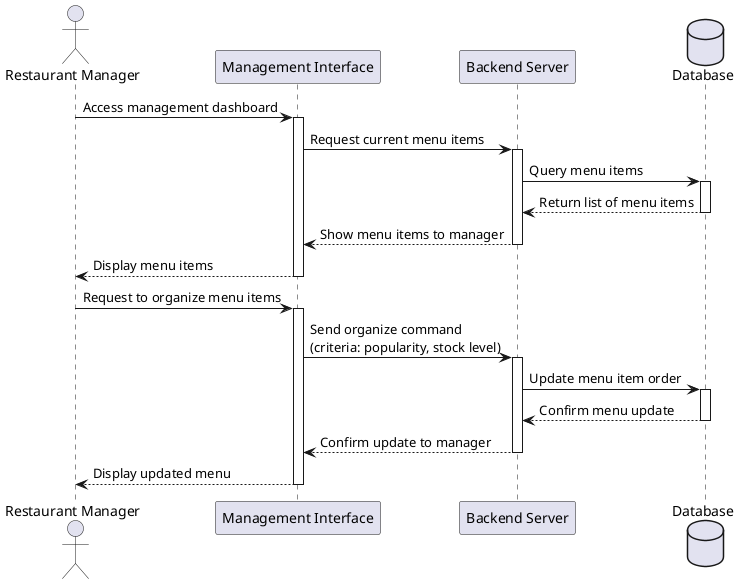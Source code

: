 @startuml
actor Manager as "Restaurant Manager"
participant "Management Interface" as UI
participant "Backend Server" as Backend
database "Database" as DB

Manager -> UI: Access management dashboard
activate UI
UI -> Backend: Request current menu items
activate Backend
Backend -> DB: Query menu items
activate DB
DB --> Backend: Return list of menu items
deactivate DB
Backend --> UI: Show menu items to manager
deactivate Backend
UI --> Manager: Display menu items
deactivate UI

Manager -> UI: Request to organize menu items
activate UI
UI -> Backend: Send organize command\n(criteria: popularity, stock level)
activate Backend
Backend -> DB: Update menu item order
activate DB
DB --> Backend: Confirm menu update
deactivate DB
Backend --> UI: Confirm update to manager
deactivate Backend
UI --> Manager: Display updated menu
deactivate UI

@enduml